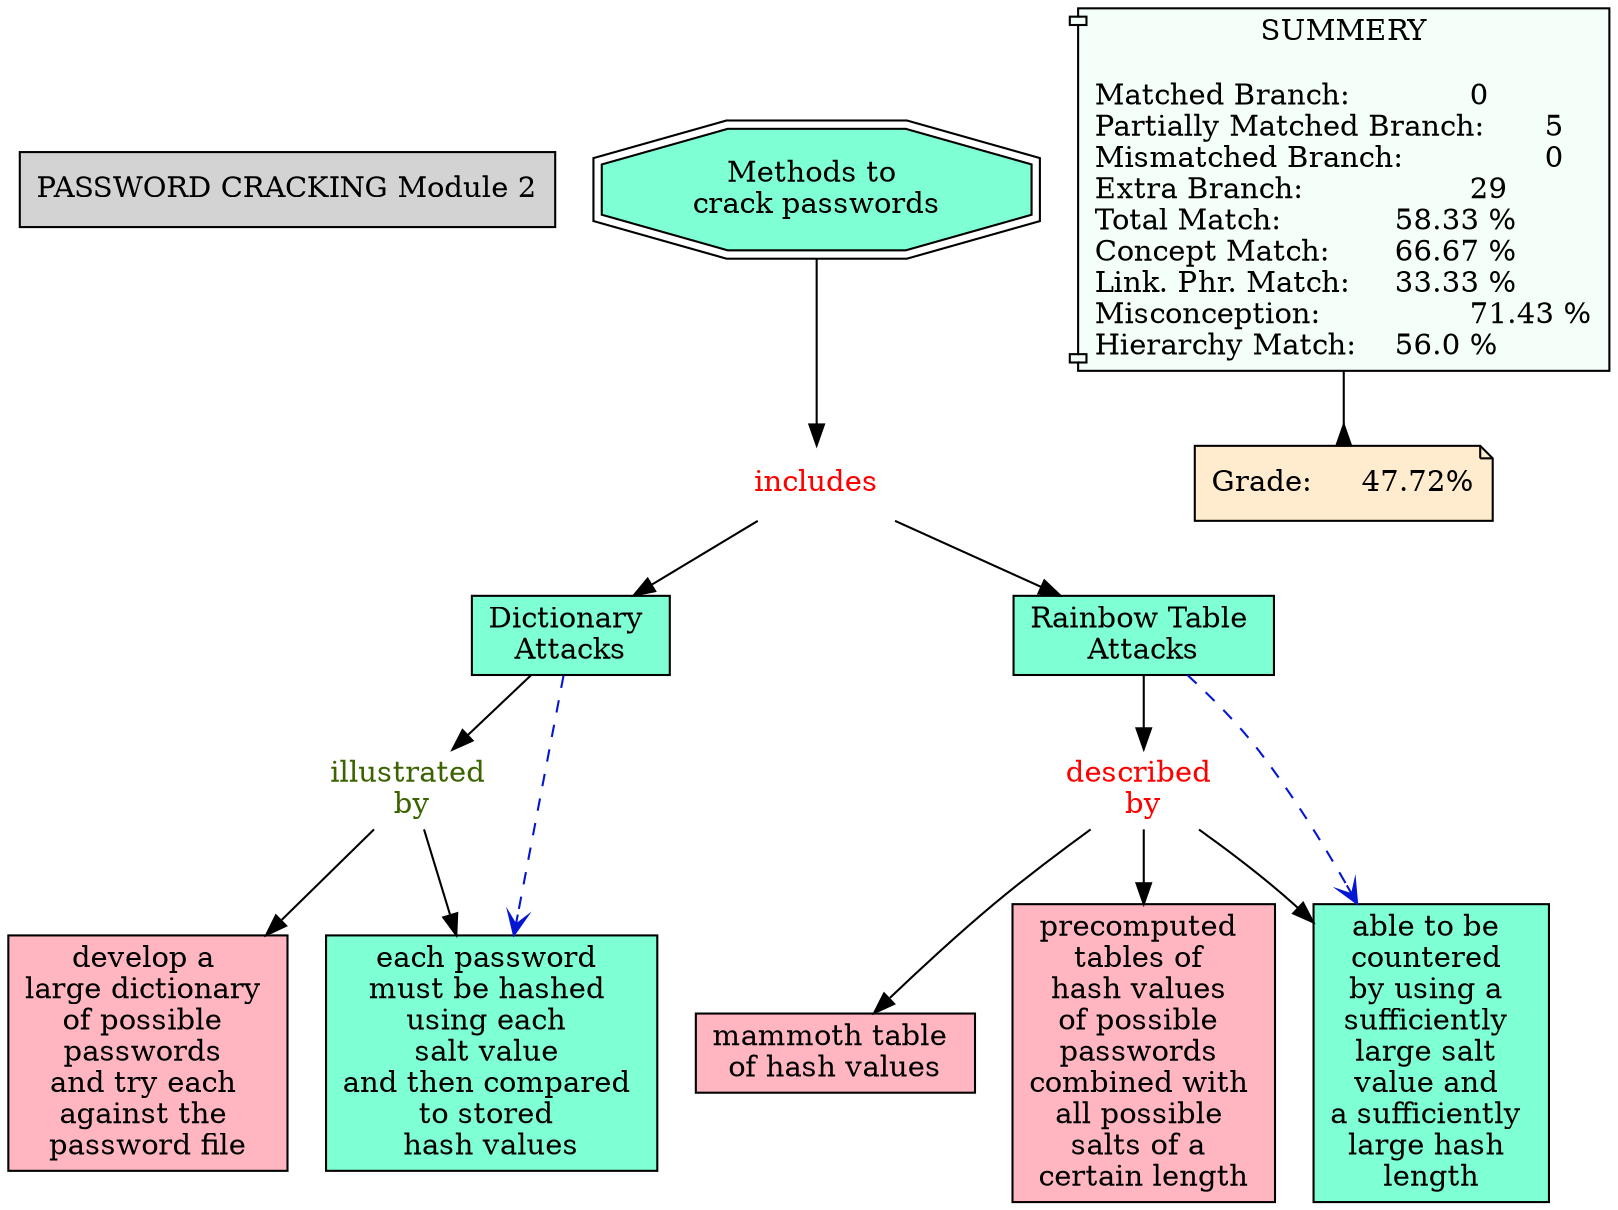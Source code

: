 // The Round Table
digraph {
	"1S3Z91VDY-2C7FK2D-JJB" [label="PASSWORD CRACKING Module 2" Gsplines=true shape=rect style=filled]
	"1S3ZY74ZP-1CK2QGL-1DK1" [label="described 
by" Gsplines=true fontcolor=red shape=none]
	"1S3ZY74ZN-11P144K-1DJY" [label="mammoth table 
of hash values
" Gsplines=true fillcolor="#FFB6C1" shape=rect style=filled]
	"1S3ZY74ZP-1CK2QGL-1DK1" -> "1S3ZY74ZN-11P144K-1DJY" [constraint=true]
	"1S3ZYJ4L7-21LFJZT-1F11" [label=includes Gsplines=true fontcolor=red shape=none]
	"1S3ZY0SP8-26S5MDR-1D6Z" [label="Dictionary 
Attacks" Gsplines=true fillcolor=aquamarine shape=rect style=filled]
	"1S3ZYJ4L7-21LFJZT-1F11" -> "1S3ZY0SP8-26S5MDR-1D6Z" [constraint=true]
	"1S3ZYJ4L7-21LFJZT-1F11" [label=includes Gsplines=true fontcolor=red shape=none]
	"1S3ZY11VZ-1WHXW4T-1D77" [label="Rainbow Table 
Attacks" Gsplines=true fillcolor=aquamarine shape=rect style=filled]
	"1S3ZYJ4L7-21LFJZT-1F11" -> "1S3ZY11VZ-1WHXW4T-1D77" [constraint=true]
	"1S3ZY3KNV-ZHSHT4-1D9H" [label="illustrated 
by" Gsplines=true fontcolor="#3B6300" shape=none]
	"1S3ZY3KNV-TLDY80-1D9D" [label="develop a 
large dictionary 
of possible 
passwords 
and try each 
against the 
password file
" Gsplines=true fillcolor="#FFB6C1" shape=rect style=filled]
	"1S3ZY3KNV-ZHSHT4-1D9H" -> "1S3ZY3KNV-TLDY80-1D9D" [constraint=true]
	"1S3ZY0SP8-26S5MDR-1D6Z" [label="Dictionary 
Attacks" Gsplines=true fillcolor=aquamarine shape=rect style=filled]
	"1S3ZY3KNV-ZHSHT4-1D9H" [label="illustrated 
by" Gsplines=true fontcolor="#3B6300" shape=none]
	"1S3ZY0SP8-26S5MDR-1D6Z" -> "1S3ZY3KNV-ZHSHT4-1D9H" [constraint=true]
	"1S3ZY74ZP-1CK2QGL-1DK1" [label="described 
by" Gsplines=true fontcolor=red shape=none]
	"1S3ZY7C3V-1XW4W7Q-1DL7" [label="precomputed 
tables of 
hash values 
of possible 
passwords 
combined with 
all possible 
salts of a 
certain length
" Gsplines=true fillcolor="#FFB6C1" shape=rect style=filled]
	"1S3ZY74ZP-1CK2QGL-1DK1" -> "1S3ZY7C3V-1XW4W7Q-1DL7" [constraint=true]
	"1S3ZY3KNV-ZHSHT4-1D9H" [label="illustrated 
by" Gsplines=true fontcolor="#3B6300" shape=none]
	"1S3ZY542G-LZ1BWQ-1DFC" [label="each password 
must be hashed 
using each 
salt value 
and then compared 
to stored 
hash values
" Gsplines=true fillcolor=aquamarine shape=rect style=filled]
	"1S3ZY3KNV-ZHSHT4-1D9H" -> "1S3ZY542G-LZ1BWQ-1DFC" [constraint=true]
	"1S3ZY11VZ-1WHXW4T-1D77" [label="Rainbow Table 
Attacks" Gsplines=true fillcolor=aquamarine shape=rect style=filled]
	"1S3ZY74ZP-1CK2QGL-1DK1" [label="described 
by" Gsplines=true fontcolor=red shape=none]
	"1S3ZY11VZ-1WHXW4T-1D77" -> "1S3ZY74ZP-1CK2QGL-1DK1" [constraint=true]
	"1S3ZYGG7K-28BX2BG-1DY0" [label="Methods to 
crack passwords
" Gsplines=true fillcolor=aquamarine shape=doubleoctagon style=filled]
	"1S3ZYJ4L7-21LFJZT-1F11" [label=includes Gsplines=true fontcolor=red shape=none]
	"1S3ZYGG7K-28BX2BG-1DY0" -> "1S3ZYJ4L7-21LFJZT-1F11" [constraint=true]
	"1S3ZY74ZP-1CK2QGL-1DK1" [label="described 
by" Gsplines=true fontcolor=red shape=none]
	"1S3ZY781C-3QLK7-1DKR" [label="able to be 
countered 
by using a 
sufficiently 
large salt 
value and 
a sufficiently 
large hash 
length" Gsplines=true fillcolor=aquamarine shape=rect style=filled]
	"1S3ZY74ZP-1CK2QGL-1DK1" -> "1S3ZY781C-3QLK7-1DKR" [constraint=true]
	Stat [label="SUMMERY

Matched Branch:		0\lPartially Matched Branch:	5\lMismatched Branch:		0\lExtra Branch:			29\lTotal Match:		58.33 %\lConcept Match:	66.67 %\lLink. Phr. Match:	33.33 %\lMisconception:		71.43 %\lHierarchy Match:	56.0 %\l" Gsplines=true fillcolor="#F5FFFA" shape=component style=filled]
	Grade [label="Grade:	47.72%" Gsplines=true fillcolor="#FFEBCD" shape=note style=filled]
	Stat -> Grade [arrowhead=inv color=black constraint=true]
	"1S3ZY0SP8-26S5MDR-1D6Z" -> "1S3ZY542G-LZ1BWQ-1DFC" [arrowhead=open color="#0316D1" constraint=true style=dashed]
	"1S3ZY11VZ-1WHXW4T-1D77" -> "1S3ZY781C-3QLK7-1DKR" [arrowhead=open color="#0316D1" constraint=true style=dashed]
}
